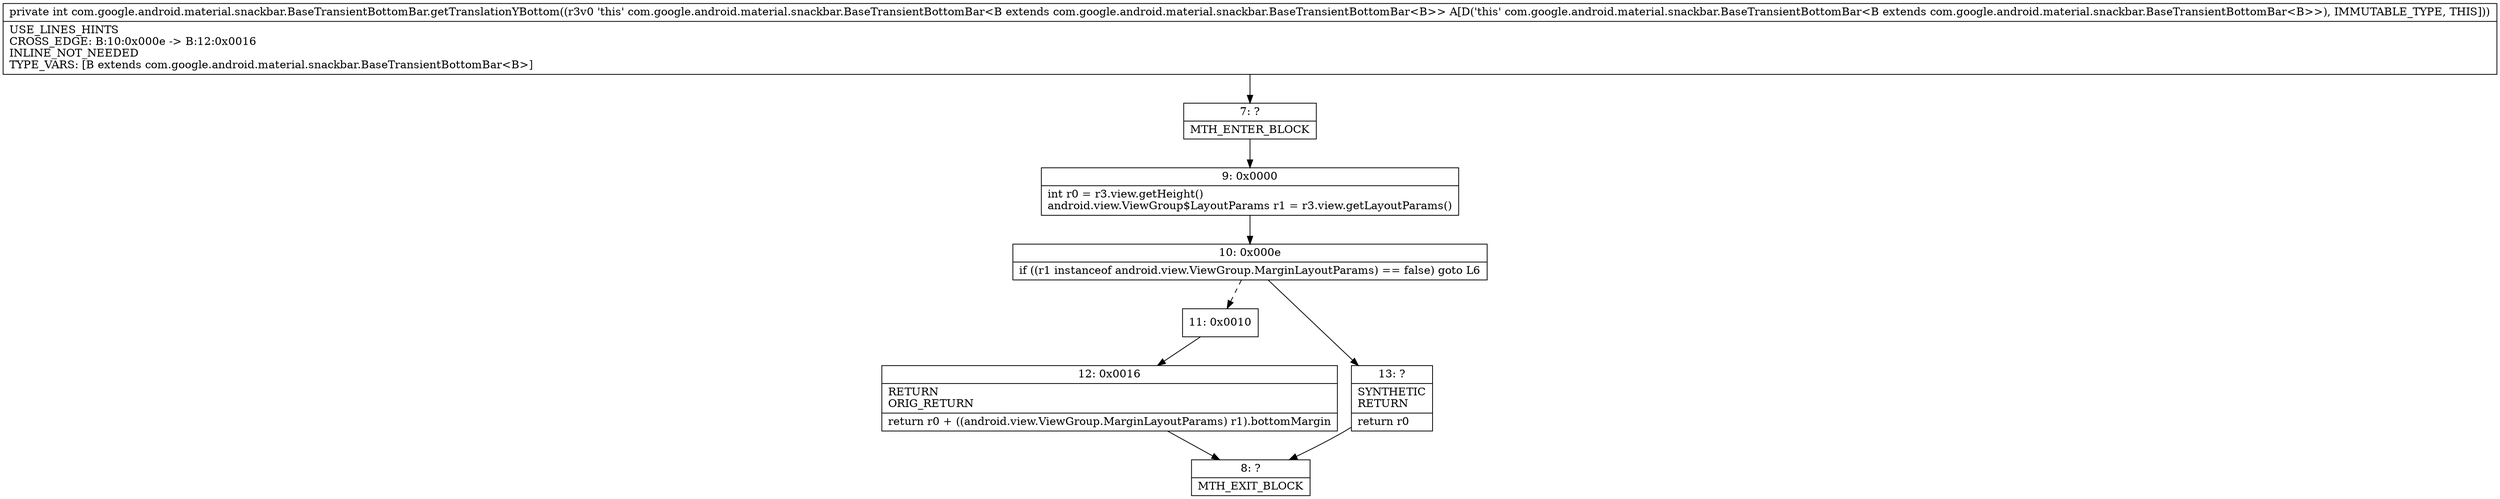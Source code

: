 digraph "CFG forcom.google.android.material.snackbar.BaseTransientBottomBar.getTranslationYBottom()I" {
Node_7 [shape=record,label="{7\:\ ?|MTH_ENTER_BLOCK\l}"];
Node_9 [shape=record,label="{9\:\ 0x0000|int r0 = r3.view.getHeight()\landroid.view.ViewGroup$LayoutParams r1 = r3.view.getLayoutParams()\l}"];
Node_10 [shape=record,label="{10\:\ 0x000e|if ((r1 instanceof android.view.ViewGroup.MarginLayoutParams) == false) goto L6\l}"];
Node_11 [shape=record,label="{11\:\ 0x0010}"];
Node_12 [shape=record,label="{12\:\ 0x0016|RETURN\lORIG_RETURN\l|return r0 + ((android.view.ViewGroup.MarginLayoutParams) r1).bottomMargin\l}"];
Node_8 [shape=record,label="{8\:\ ?|MTH_EXIT_BLOCK\l}"];
Node_13 [shape=record,label="{13\:\ ?|SYNTHETIC\lRETURN\l|return r0\l}"];
MethodNode[shape=record,label="{private int com.google.android.material.snackbar.BaseTransientBottomBar.getTranslationYBottom((r3v0 'this' com.google.android.material.snackbar.BaseTransientBottomBar\<B extends com.google.android.material.snackbar.BaseTransientBottomBar\<B\>\> A[D('this' com.google.android.material.snackbar.BaseTransientBottomBar\<B extends com.google.android.material.snackbar.BaseTransientBottomBar\<B\>\>), IMMUTABLE_TYPE, THIS]))  | USE_LINES_HINTS\lCROSS_EDGE: B:10:0x000e \-\> B:12:0x0016\lINLINE_NOT_NEEDED\lTYPE_VARS: [B extends com.google.android.material.snackbar.BaseTransientBottomBar\<B\>]\l}"];
MethodNode -> Node_7;Node_7 -> Node_9;
Node_9 -> Node_10;
Node_10 -> Node_11[style=dashed];
Node_10 -> Node_13;
Node_11 -> Node_12;
Node_12 -> Node_8;
Node_13 -> Node_8;
}

